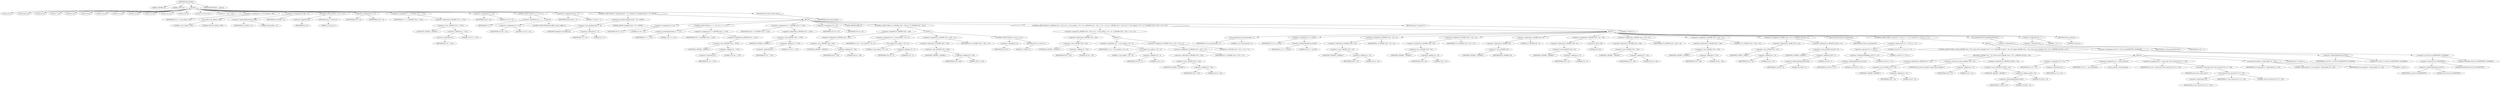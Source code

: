 digraph tftp_connect {  
"1000115" [label = "(METHOD,tftp_connect)" ]
"1000116" [label = "(PARAM,_DWORD *a1)" ]
"1000117" [label = "(PARAM,_BYTE *a2)" ]
"1000118" [label = "(BLOCK,,)" ]
"1000119" [label = "(LOCAL,v4: int)" ]
"1000120" [label = "(LOCAL,result: int)" ]
"1000121" [label = "(LOCAL,v6: int)" ]
"1000122" [label = "(LOCAL,v7: int)" ]
"1000123" [label = "(LOCAL,v8: int)" ]
"1000124" [label = "(LOCAL,v9: int)" ]
"1000125" [label = "(LOCAL,v10: int)" ]
"1000126" [label = "(LOCAL,v11: int)" ]
"1000127" [label = "(LOCAL,v12: int)" ]
"1000128" [label = "(LOCAL,v13: int)" ]
"1000129" [label = "(LOCAL,v14: int *)" ]
"1000130" [label = "(LOCAL,v15: int)" ]
"1000131" [label = "(LOCAL,v16: const char *)" ]
"1000132" [label = "(LOCAL,v17: char [ 128 ])" ]
"1000133" [label = "(<operator>.assignment,v4 = Curl_ccalloc(1, 336))" ]
"1000134" [label = "(IDENTIFIER,v4,v4 = Curl_ccalloc(1, 336))" ]
"1000135" [label = "(Curl_ccalloc,Curl_ccalloc(1, 336))" ]
"1000136" [label = "(LITERAL,1,Curl_ccalloc(1, 336))" ]
"1000137" [label = "(LITERAL,336,Curl_ccalloc(1, 336))" ]
"1000138" [label = "(<operator>.assignment,a1[188] = v4)" ]
"1000139" [label = "(<operator>.indirectIndexAccess,a1[188])" ]
"1000140" [label = "(IDENTIFIER,a1,a1[188] = v4)" ]
"1000141" [label = "(LITERAL,188,a1[188] = v4)" ]
"1000142" [label = "(IDENTIFIER,v4,a1[188] = v4)" ]
"1000143" [label = "(CONTROL_STRUCTURE,if ( !v4 ),if ( !v4 ))" ]
"1000144" [label = "(<operator>.logicalNot,!v4)" ]
"1000145" [label = "(IDENTIFIER,v4,!v4)" ]
"1000146" [label = "(RETURN,return 27;,return 27;)" ]
"1000147" [label = "(LITERAL,27,return 27;)" ]
"1000148" [label = "(<operator>.assignment,v6 = v4)" ]
"1000149" [label = "(IDENTIFIER,v6,v6 = v4)" ]
"1000150" [label = "(IDENTIFIER,v4,v6 = v4)" ]
"1000151" [label = "(<operator>.assignment,v7 = *(_DWORD *)(*a1 + 1576))" ]
"1000152" [label = "(IDENTIFIER,v7,v7 = *(_DWORD *)(*a1 + 1576))" ]
"1000153" [label = "(<operator>.indirection,*(_DWORD *)(*a1 + 1576))" ]
"1000154" [label = "(<operator>.cast,(_DWORD *)(*a1 + 1576))" ]
"1000155" [label = "(UNKNOWN,_DWORD *,_DWORD *)" ]
"1000156" [label = "(<operator>.addition,*a1 + 1576)" ]
"1000157" [label = "(<operator>.indirection,*a1)" ]
"1000158" [label = "(IDENTIFIER,a1,*a1 + 1576)" ]
"1000159" [label = "(LITERAL,1576,*a1 + 1576)" ]
"1000160" [label = "(<operator>.assignment,v8 = 512)" ]
"1000161" [label = "(IDENTIFIER,v8,v8 = 512)" ]
"1000162" [label = "(LITERAL,512,v8 = 512)" ]
"1000163" [label = "(CONTROL_STRUCTURE,if ( !v7 ),if ( !v7 ))" ]
"1000164" [label = "(<operator>.logicalNot,!v7)" ]
"1000165" [label = "(IDENTIFIER,v7,!v7)" ]
"1000166" [label = "(BLOCK,,)" ]
"1000167" [label = "(<operator>.assignment,v10 = 512)" ]
"1000168" [label = "(IDENTIFIER,v10,v10 = 512)" ]
"1000169" [label = "(LITERAL,512,v10 = 512)" ]
"1000170" [label = "(CONTROL_STRUCTURE,goto LABEL_9;,goto LABEL_9;)" ]
"1000171" [label = "(<operator>.assignment,result = 71)" ]
"1000172" [label = "(IDENTIFIER,result,result = 71)" ]
"1000173" [label = "(LITERAL,71,result = 71)" ]
"1000174" [label = "(CONTROL_STRUCTURE,if ( (unsigned int)(v7 - 8) < 0xFFB1 ),if ( (unsigned int)(v7 - 8) < 0xFFB1 ))" ]
"1000175" [label = "(<operator>.lessThan,(unsigned int)(v7 - 8) < 0xFFB1)" ]
"1000176" [label = "(<operator>.cast,(unsigned int)(v7 - 8))" ]
"1000177" [label = "(UNKNOWN,unsigned int,unsigned int)" ]
"1000178" [label = "(<operator>.subtraction,v7 - 8)" ]
"1000179" [label = "(IDENTIFIER,v7,v7 - 8)" ]
"1000180" [label = "(LITERAL,8,v7 - 8)" ]
"1000181" [label = "(LITERAL,0xFFB1,(unsigned int)(v7 - 8) < 0xFFB1)" ]
"1000182" [label = "(BLOCK,,)" ]
"1000183" [label = "(<operator>.assignment,v9 = 512)" ]
"1000184" [label = "(IDENTIFIER,v9,v9 = 512)" ]
"1000185" [label = "(LITERAL,512,v9 = 512)" ]
"1000186" [label = "(CONTROL_STRUCTURE,if ( v7 >= 512 ),if ( v7 >= 512 ))" ]
"1000187" [label = "(<operator>.greaterEqualsThan,v7 >= 512)" ]
"1000188" [label = "(IDENTIFIER,v7,v7 >= 512)" ]
"1000189" [label = "(LITERAL,512,v7 >= 512)" ]
"1000190" [label = "(<operator>.assignment,v9 = *(_DWORD *)(*a1 + 1576))" ]
"1000191" [label = "(IDENTIFIER,v9,v9 = *(_DWORD *)(*a1 + 1576))" ]
"1000192" [label = "(<operator>.indirection,*(_DWORD *)(*a1 + 1576))" ]
"1000193" [label = "(<operator>.cast,(_DWORD *)(*a1 + 1576))" ]
"1000194" [label = "(UNKNOWN,_DWORD *,_DWORD *)" ]
"1000195" [label = "(<operator>.addition,*a1 + 1576)" ]
"1000196" [label = "(<operator>.indirection,*a1)" ]
"1000197" [label = "(IDENTIFIER,a1,*a1 + 1576)" ]
"1000198" [label = "(LITERAL,1576,*a1 + 1576)" ]
"1000199" [label = "(<operator>.assignment,v8 = *(_DWORD *)(*a1 + 1576))" ]
"1000200" [label = "(IDENTIFIER,v8,v8 = *(_DWORD *)(*a1 + 1576))" ]
"1000201" [label = "(<operator>.indirection,*(_DWORD *)(*a1 + 1576))" ]
"1000202" [label = "(<operator>.cast,(_DWORD *)(*a1 + 1576))" ]
"1000203" [label = "(UNKNOWN,_DWORD *,_DWORD *)" ]
"1000204" [label = "(<operator>.addition,*a1 + 1576)" ]
"1000205" [label = "(<operator>.indirection,*a1)" ]
"1000206" [label = "(IDENTIFIER,a1,*a1 + 1576)" ]
"1000207" [label = "(LITERAL,1576,*a1 + 1576)" ]
"1000208" [label = "(<operator>.assignment,v10 = v9)" ]
"1000209" [label = "(IDENTIFIER,v10,v10 = v9)" ]
"1000210" [label = "(IDENTIFIER,v9,v10 = v9)" ]
"1000211" [label = "(JUMP_TARGET,LABEL_9)" ]
"1000212" [label = "(CONTROL_STRUCTURE,if ( !*(_DWORD *)(v6 + 328) ),if ( !*(_DWORD *)(v6 + 328) ))" ]
"1000213" [label = "(<operator>.logicalNot,!*(_DWORD *)(v6 + 328))" ]
"1000214" [label = "(<operator>.indirection,*(_DWORD *)(v6 + 328))" ]
"1000215" [label = "(<operator>.cast,(_DWORD *)(v6 + 328))" ]
"1000216" [label = "(UNKNOWN,_DWORD *,_DWORD *)" ]
"1000217" [label = "(<operator>.addition,v6 + 328)" ]
"1000218" [label = "(IDENTIFIER,v6,v6 + 328)" ]
"1000219" [label = "(LITERAL,328,v6 + 328)" ]
"1000220" [label = "(BLOCK,,)" ]
"1000221" [label = "(<operator>.assignment,v13 = Curl_ccalloc(1, v10 + 4))" ]
"1000222" [label = "(IDENTIFIER,v13,v13 = Curl_ccalloc(1, v10 + 4))" ]
"1000223" [label = "(Curl_ccalloc,Curl_ccalloc(1, v10 + 4))" ]
"1000224" [label = "(LITERAL,1,Curl_ccalloc(1, v10 + 4))" ]
"1000225" [label = "(<operator>.addition,v10 + 4)" ]
"1000226" [label = "(IDENTIFIER,v10,v10 + 4)" ]
"1000227" [label = "(LITERAL,4,v10 + 4)" ]
"1000228" [label = "(<operator>.assignment,*(_DWORD *)(v6 + 328) = v13)" ]
"1000229" [label = "(<operator>.indirection,*(_DWORD *)(v6 + 328))" ]
"1000230" [label = "(<operator>.cast,(_DWORD *)(v6 + 328))" ]
"1000231" [label = "(UNKNOWN,_DWORD *,_DWORD *)" ]
"1000232" [label = "(<operator>.addition,v6 + 328)" ]
"1000233" [label = "(IDENTIFIER,v6,v6 + 328)" ]
"1000234" [label = "(LITERAL,328,v6 + 328)" ]
"1000235" [label = "(IDENTIFIER,v13,*(_DWORD *)(v6 + 328) = v13)" ]
"1000236" [label = "(CONTROL_STRUCTURE,if ( !v13 ),if ( !v13 ))" ]
"1000237" [label = "(<operator>.logicalNot,!v13)" ]
"1000238" [label = "(IDENTIFIER,v13,!v13)" ]
"1000239" [label = "(RETURN,return 27;,return 27;)" ]
"1000240" [label = "(LITERAL,27,return 27;)" ]
"1000241" [label = "(CONTROL_STRUCTURE,if ( *(_DWORD *)(v6 + 332) || (v11 = Curl_ccalloc(1, v10 + 4), (*(_DWORD *)(v6 + 332) = v11) != 0) ),if ( *(_DWORD *)(v6 + 332) || (v11 = Curl_ccalloc(1, v10 + 4), (*(_DWORD *)(v6 + 332) = v11) != 0) ))" ]
"1000242" [label = "(<operator>.logicalOr,*(_DWORD *)(v6 + 332) || (v11 = Curl_ccalloc(1, v10 + 4), (*(_DWORD *)(v6 + 332) = v11) != 0))" ]
"1000243" [label = "(<operator>.indirection,*(_DWORD *)(v6 + 332))" ]
"1000244" [label = "(<operator>.cast,(_DWORD *)(v6 + 332))" ]
"1000245" [label = "(UNKNOWN,_DWORD *,_DWORD *)" ]
"1000246" [label = "(<operator>.addition,v6 + 332)" ]
"1000247" [label = "(IDENTIFIER,v6,v6 + 332)" ]
"1000248" [label = "(LITERAL,332,v6 + 332)" ]
"1000249" [label = "(BLOCK,,)" ]
"1000250" [label = "(<operator>.assignment,v11 = Curl_ccalloc(1, v10 + 4))" ]
"1000251" [label = "(IDENTIFIER,v11,v11 = Curl_ccalloc(1, v10 + 4))" ]
"1000252" [label = "(Curl_ccalloc,Curl_ccalloc(1, v10 + 4))" ]
"1000253" [label = "(LITERAL,1,Curl_ccalloc(1, v10 + 4))" ]
"1000254" [label = "(<operator>.addition,v10 + 4)" ]
"1000255" [label = "(IDENTIFIER,v10,v10 + 4)" ]
"1000256" [label = "(LITERAL,4,v10 + 4)" ]
"1000257" [label = "(<operator>.notEquals,(*(_DWORD *)(v6 + 332) = v11) != 0)" ]
"1000258" [label = "(<operator>.assignment,*(_DWORD *)(v6 + 332) = v11)" ]
"1000259" [label = "(<operator>.indirection,*(_DWORD *)(v6 + 332))" ]
"1000260" [label = "(<operator>.cast,(_DWORD *)(v6 + 332))" ]
"1000261" [label = "(UNKNOWN,_DWORD *,_DWORD *)" ]
"1000262" [label = "(<operator>.addition,v6 + 332)" ]
"1000263" [label = "(IDENTIFIER,v6,v6 + 332)" ]
"1000264" [label = "(LITERAL,332,v6 + 332)" ]
"1000265" [label = "(IDENTIFIER,v11,*(_DWORD *)(v6 + 332) = v11)" ]
"1000266" [label = "(LITERAL,0,(*(_DWORD *)(v6 + 332) = v11) != 0)" ]
"1000267" [label = "(BLOCK,,)" ]
"1000268" [label = "(Curl_conncontrol,Curl_conncontrol(a1, 1))" ]
"1000269" [label = "(IDENTIFIER,a1,Curl_conncontrol(a1, 1))" ]
"1000270" [label = "(LITERAL,1,Curl_conncontrol(a1, 1))" ]
"1000271" [label = "(<operator>.assignment,v12 = a1[105])" ]
"1000272" [label = "(IDENTIFIER,v12,v12 = a1[105])" ]
"1000273" [label = "(<operator>.indirectIndexAccess,a1[105])" ]
"1000274" [label = "(IDENTIFIER,a1,v12 = a1[105])" ]
"1000275" [label = "(LITERAL,105,v12 = a1[105])" ]
"1000276" [label = "(<operator>.assignment,*(_DWORD *)(v6 + 16) = a1)" ]
"1000277" [label = "(<operator>.indirection,*(_DWORD *)(v6 + 16))" ]
"1000278" [label = "(<operator>.cast,(_DWORD *)(v6 + 16))" ]
"1000279" [label = "(UNKNOWN,_DWORD *,_DWORD *)" ]
"1000280" [label = "(<operator>.addition,v6 + 16)" ]
"1000281" [label = "(IDENTIFIER,v6,v6 + 16)" ]
"1000282" [label = "(LITERAL,16,v6 + 16)" ]
"1000283" [label = "(IDENTIFIER,a1,*(_DWORD *)(v6 + 16) = a1)" ]
"1000284" [label = "(<operator>.assignment,*(_DWORD *)(v6 + 20) = v12)" ]
"1000285" [label = "(<operator>.indirection,*(_DWORD *)(v6 + 20))" ]
"1000286" [label = "(<operator>.cast,(_DWORD *)(v6 + 20))" ]
"1000287" [label = "(UNKNOWN,_DWORD *,_DWORD *)" ]
"1000288" [label = "(<operator>.addition,v6 + 20)" ]
"1000289" [label = "(IDENTIFIER,v6,v6 + 20)" ]
"1000290" [label = "(LITERAL,20,v6 + 20)" ]
"1000291" [label = "(IDENTIFIER,v12,*(_DWORD *)(v6 + 20) = v12)" ]
"1000292" [label = "(<operator>.assignment,*(_DWORD *)v6 = 0)" ]
"1000293" [label = "(<operator>.indirection,*(_DWORD *)v6)" ]
"1000294" [label = "(<operator>.cast,(_DWORD *)v6)" ]
"1000295" [label = "(UNKNOWN,_DWORD *,_DWORD *)" ]
"1000296" [label = "(IDENTIFIER,v6,(_DWORD *)v6)" ]
"1000297" [label = "(LITERAL,0,*(_DWORD *)v6 = 0)" ]
"1000298" [label = "(<operator>.assignment,*(_DWORD *)(v6 + 8) = -100)" ]
"1000299" [label = "(<operator>.indirection,*(_DWORD *)(v6 + 8))" ]
"1000300" [label = "(<operator>.cast,(_DWORD *)(v6 + 8))" ]
"1000301" [label = "(UNKNOWN,_DWORD *,_DWORD *)" ]
"1000302" [label = "(<operator>.addition,v6 + 8)" ]
"1000303" [label = "(IDENTIFIER,v6,v6 + 8)" ]
"1000304" [label = "(LITERAL,8,v6 + 8)" ]
"1000305" [label = "(<operator>.minus,-100)" ]
"1000306" [label = "(LITERAL,100,-100)" ]
"1000307" [label = "(<operator>.assignment,*(_DWORD *)(v6 + 324) = v8)" ]
"1000308" [label = "(<operator>.indirection,*(_DWORD *)(v6 + 324))" ]
"1000309" [label = "(<operator>.cast,(_DWORD *)(v6 + 324))" ]
"1000310" [label = "(UNKNOWN,_DWORD *,_DWORD *)" ]
"1000311" [label = "(<operator>.addition,v6 + 324)" ]
"1000312" [label = "(IDENTIFIER,v6,v6 + 324)" ]
"1000313" [label = "(LITERAL,324,v6 + 324)" ]
"1000314" [label = "(IDENTIFIER,v8,*(_DWORD *)(v6 + 324) = v8)" ]
"1000315" [label = "(<operator>.assignment,*(_DWORD *)(v6 + 320) = 512)" ]
"1000316" [label = "(<operator>.indirection,*(_DWORD *)(v6 + 320))" ]
"1000317" [label = "(<operator>.cast,(_DWORD *)(v6 + 320))" ]
"1000318" [label = "(UNKNOWN,_DWORD *,_DWORD *)" ]
"1000319" [label = "(<operator>.addition,v6 + 320)" ]
"1000320" [label = "(IDENTIFIER,v6,v6 + 320)" ]
"1000321" [label = "(LITERAL,320,v6 + 320)" ]
"1000322" [label = "(LITERAL,512,*(_DWORD *)(v6 + 320) = 512)" ]
"1000323" [label = "(<operator>.assignment,*(_WORD *)(v6 + 52) = *(_DWORD *)(a1[20] + 4))" ]
"1000324" [label = "(<operator>.indirection,*(_WORD *)(v6 + 52))" ]
"1000325" [label = "(<operator>.cast,(_WORD *)(v6 + 52))" ]
"1000326" [label = "(UNKNOWN,_WORD *,_WORD *)" ]
"1000327" [label = "(<operator>.addition,v6 + 52)" ]
"1000328" [label = "(IDENTIFIER,v6,v6 + 52)" ]
"1000329" [label = "(LITERAL,52,v6 + 52)" ]
"1000330" [label = "(<operator>.indirection,*(_DWORD *)(a1[20] + 4))" ]
"1000331" [label = "(<operator>.cast,(_DWORD *)(a1[20] + 4))" ]
"1000332" [label = "(UNKNOWN,_DWORD *,_DWORD *)" ]
"1000333" [label = "(<operator>.addition,a1[20] + 4)" ]
"1000334" [label = "(<operator>.indirectIndexAccess,a1[20])" ]
"1000335" [label = "(IDENTIFIER,a1,a1[20] + 4)" ]
"1000336" [label = "(LITERAL,20,a1[20] + 4)" ]
"1000337" [label = "(LITERAL,4,a1[20] + 4)" ]
"1000338" [label = "(tftp_set_timeouts,tftp_set_timeouts(v6))" ]
"1000339" [label = "(IDENTIFIER,v6,tftp_set_timeouts(v6))" ]
"1000340" [label = "(CONTROL_STRUCTURE,if ( ((a1[147] >> 25) & 1) == 0 ),if ( ((a1[147] >> 25) & 1) == 0 ))" ]
"1000341" [label = "(<operator>.equals,((a1[147] >> 25) & 1) == 0)" ]
"1000342" [label = "(<operator>.and,(a1[147] >> 25) & 1)" ]
"1000343" [label = "(<operator>.arithmeticShiftRight,a1[147] >> 25)" ]
"1000344" [label = "(<operator>.indirectIndexAccess,a1[147])" ]
"1000345" [label = "(IDENTIFIER,a1,a1[147] >> 25)" ]
"1000346" [label = "(LITERAL,147,a1[147] >> 25)" ]
"1000347" [label = "(LITERAL,25,a1[147] >> 25)" ]
"1000348" [label = "(LITERAL,1,(a1[147] >> 25) & 1)" ]
"1000349" [label = "(LITERAL,0,((a1[147] >> 25) & 1) == 0)" ]
"1000350" [label = "(BLOCK,,)" ]
"1000351" [label = "(CONTROL_STRUCTURE,if ( bind(*(_DWORD *)(v6 + 20), (const struct sockaddr *)(v6 + 52), *(_DWORD *)(a1[20] + 16)) ),if ( bind(*(_DWORD *)(v6 + 20), (const struct sockaddr *)(v6 + 52), *(_DWORD *)(a1[20] + 16)) ))" ]
"1000352" [label = "(bind,bind(*(_DWORD *)(v6 + 20), (const struct sockaddr *)(v6 + 52), *(_DWORD *)(a1[20] + 16)))" ]
"1000353" [label = "(<operator>.indirection,*(_DWORD *)(v6 + 20))" ]
"1000354" [label = "(<operator>.cast,(_DWORD *)(v6 + 20))" ]
"1000355" [label = "(UNKNOWN,_DWORD *,_DWORD *)" ]
"1000356" [label = "(<operator>.addition,v6 + 20)" ]
"1000357" [label = "(IDENTIFIER,v6,v6 + 20)" ]
"1000358" [label = "(LITERAL,20,v6 + 20)" ]
"1000359" [label = "(<operator>.cast,(const struct sockaddr *)(v6 + 52))" ]
"1000360" [label = "(UNKNOWN,const struct sockaddr *,const struct sockaddr *)" ]
"1000361" [label = "(<operator>.addition,v6 + 52)" ]
"1000362" [label = "(IDENTIFIER,v6,v6 + 52)" ]
"1000363" [label = "(LITERAL,52,v6 + 52)" ]
"1000364" [label = "(<operator>.indirection,*(_DWORD *)(a1[20] + 16))" ]
"1000365" [label = "(<operator>.cast,(_DWORD *)(a1[20] + 16))" ]
"1000366" [label = "(UNKNOWN,_DWORD *,_DWORD *)" ]
"1000367" [label = "(<operator>.addition,a1[20] + 16)" ]
"1000368" [label = "(<operator>.indirectIndexAccess,a1[20])" ]
"1000369" [label = "(IDENTIFIER,a1,a1[20] + 16)" ]
"1000370" [label = "(LITERAL,20,a1[20] + 16)" ]
"1000371" [label = "(LITERAL,16,a1[20] + 16)" ]
"1000372" [label = "(BLOCK,,)" ]
"1000373" [label = "(<operator>.assignment,v15 = *a1)" ]
"1000374" [label = "(IDENTIFIER,v15,v15 = *a1)" ]
"1000375" [label = "(<operator>.indirection,*a1)" ]
"1000376" [label = "(IDENTIFIER,a1,v15 = *a1)" ]
"1000377" [label = "(<operator>.assignment,v14 = _errno_location())" ]
"1000378" [label = "(IDENTIFIER,v14,v14 = _errno_location())" ]
"1000379" [label = "(_errno_location,_errno_location())" ]
"1000380" [label = "(<operator>.assignment,v16 = (const char *)Curl_strerror(*v14, v17, 128))" ]
"1000381" [label = "(IDENTIFIER,v16,v16 = (const char *)Curl_strerror(*v14, v17, 128))" ]
"1000382" [label = "(<operator>.cast,(const char *)Curl_strerror(*v14, v17, 128))" ]
"1000383" [label = "(UNKNOWN,const char *,const char *)" ]
"1000384" [label = "(Curl_strerror,Curl_strerror(*v14, v17, 128))" ]
"1000385" [label = "(<operator>.indirection,*v14)" ]
"1000386" [label = "(IDENTIFIER,v14,Curl_strerror(*v14, v17, 128))" ]
"1000387" [label = "(IDENTIFIER,v17,Curl_strerror(*v14, v17, 128))" ]
"1000388" [label = "(LITERAL,128,Curl_strerror(*v14, v17, 128))" ]
"1000389" [label = "(Curl_failf,Curl_failf(v15, \"bind() failed; %s\", v16))" ]
"1000390" [label = "(IDENTIFIER,v15,Curl_failf(v15, \"bind() failed; %s\", v16))" ]
"1000391" [label = "(LITERAL,\"bind() failed; %s\",Curl_failf(v15, \"bind() failed; %s\", v16))" ]
"1000392" [label = "(IDENTIFIER,v16,Curl_failf(v15, \"bind() failed; %s\", v16))" ]
"1000393" [label = "(RETURN,return 7;,return 7;)" ]
"1000394" [label = "(LITERAL,7,return 7;)" ]
"1000395" [label = "(<operator>.assignment,a1[147] = a1[147] & 0xFDFFFFFF | 0x2000000)" ]
"1000396" [label = "(<operator>.indirectIndexAccess,a1[147])" ]
"1000397" [label = "(IDENTIFIER,a1,a1[147] = a1[147] & 0xFDFFFFFF | 0x2000000)" ]
"1000398" [label = "(LITERAL,147,a1[147] = a1[147] & 0xFDFFFFFF | 0x2000000)" ]
"1000399" [label = "(<operator>.or,a1[147] & 0xFDFFFFFF | 0x2000000)" ]
"1000400" [label = "(<operator>.and,a1[147] & 0xFDFFFFFF)" ]
"1000401" [label = "(<operator>.indirectIndexAccess,a1[147])" ]
"1000402" [label = "(IDENTIFIER,a1,a1[147] & 0xFDFFFFFF)" ]
"1000403" [label = "(LITERAL,147,a1[147] & 0xFDFFFFFF)" ]
"1000404" [label = "(LITERAL,0xFDFFFFFF,a1[147] & 0xFDFFFFFF)" ]
"1000405" [label = "(LITERAL,0x2000000,a1[147] & 0xFDFFFFFF | 0x2000000)" ]
"1000406" [label = "(Curl_pgrsStartNow,Curl_pgrsStartNow(*a1))" ]
"1000407" [label = "(<operator>.indirection,*a1)" ]
"1000408" [label = "(IDENTIFIER,a1,Curl_pgrsStartNow(*a1))" ]
"1000409" [label = "(<operator>.assignment,*a2 = 1)" ]
"1000410" [label = "(<operator>.indirection,*a2)" ]
"1000411" [label = "(IDENTIFIER,a2,*a2 = 1)" ]
"1000412" [label = "(LITERAL,1,*a2 = 1)" ]
"1000413" [label = "(RETURN,return 0;,return 0;)" ]
"1000414" [label = "(LITERAL,0,return 0;)" ]
"1000415" [label = "(RETURN,return 27;,return 27;)" ]
"1000416" [label = "(LITERAL,27,return 27;)" ]
"1000417" [label = "(RETURN,return result;,return result;)" ]
"1000418" [label = "(IDENTIFIER,result,return result;)" ]
"1000419" [label = "(METHOD_RETURN,int __fastcall)" ]
  "1000115" -> "1000116" 
  "1000115" -> "1000117" 
  "1000115" -> "1000118" 
  "1000115" -> "1000419" 
  "1000118" -> "1000119" 
  "1000118" -> "1000120" 
  "1000118" -> "1000121" 
  "1000118" -> "1000122" 
  "1000118" -> "1000123" 
  "1000118" -> "1000124" 
  "1000118" -> "1000125" 
  "1000118" -> "1000126" 
  "1000118" -> "1000127" 
  "1000118" -> "1000128" 
  "1000118" -> "1000129" 
  "1000118" -> "1000130" 
  "1000118" -> "1000131" 
  "1000118" -> "1000132" 
  "1000118" -> "1000133" 
  "1000118" -> "1000138" 
  "1000118" -> "1000143" 
  "1000118" -> "1000148" 
  "1000118" -> "1000151" 
  "1000118" -> "1000160" 
  "1000118" -> "1000163" 
  "1000118" -> "1000171" 
  "1000118" -> "1000174" 
  "1000118" -> "1000417" 
  "1000133" -> "1000134" 
  "1000133" -> "1000135" 
  "1000135" -> "1000136" 
  "1000135" -> "1000137" 
  "1000138" -> "1000139" 
  "1000138" -> "1000142" 
  "1000139" -> "1000140" 
  "1000139" -> "1000141" 
  "1000143" -> "1000144" 
  "1000143" -> "1000146" 
  "1000144" -> "1000145" 
  "1000146" -> "1000147" 
  "1000148" -> "1000149" 
  "1000148" -> "1000150" 
  "1000151" -> "1000152" 
  "1000151" -> "1000153" 
  "1000153" -> "1000154" 
  "1000154" -> "1000155" 
  "1000154" -> "1000156" 
  "1000156" -> "1000157" 
  "1000156" -> "1000159" 
  "1000157" -> "1000158" 
  "1000160" -> "1000161" 
  "1000160" -> "1000162" 
  "1000163" -> "1000164" 
  "1000163" -> "1000166" 
  "1000164" -> "1000165" 
  "1000166" -> "1000167" 
  "1000166" -> "1000170" 
  "1000167" -> "1000168" 
  "1000167" -> "1000169" 
  "1000171" -> "1000172" 
  "1000171" -> "1000173" 
  "1000174" -> "1000175" 
  "1000174" -> "1000182" 
  "1000175" -> "1000176" 
  "1000175" -> "1000181" 
  "1000176" -> "1000177" 
  "1000176" -> "1000178" 
  "1000178" -> "1000179" 
  "1000178" -> "1000180" 
  "1000182" -> "1000183" 
  "1000182" -> "1000186" 
  "1000182" -> "1000199" 
  "1000182" -> "1000208" 
  "1000182" -> "1000211" 
  "1000182" -> "1000212" 
  "1000182" -> "1000241" 
  "1000182" -> "1000415" 
  "1000183" -> "1000184" 
  "1000183" -> "1000185" 
  "1000186" -> "1000187" 
  "1000186" -> "1000190" 
  "1000187" -> "1000188" 
  "1000187" -> "1000189" 
  "1000190" -> "1000191" 
  "1000190" -> "1000192" 
  "1000192" -> "1000193" 
  "1000193" -> "1000194" 
  "1000193" -> "1000195" 
  "1000195" -> "1000196" 
  "1000195" -> "1000198" 
  "1000196" -> "1000197" 
  "1000199" -> "1000200" 
  "1000199" -> "1000201" 
  "1000201" -> "1000202" 
  "1000202" -> "1000203" 
  "1000202" -> "1000204" 
  "1000204" -> "1000205" 
  "1000204" -> "1000207" 
  "1000205" -> "1000206" 
  "1000208" -> "1000209" 
  "1000208" -> "1000210" 
  "1000212" -> "1000213" 
  "1000212" -> "1000220" 
  "1000213" -> "1000214" 
  "1000214" -> "1000215" 
  "1000215" -> "1000216" 
  "1000215" -> "1000217" 
  "1000217" -> "1000218" 
  "1000217" -> "1000219" 
  "1000220" -> "1000221" 
  "1000220" -> "1000228" 
  "1000220" -> "1000236" 
  "1000221" -> "1000222" 
  "1000221" -> "1000223" 
  "1000223" -> "1000224" 
  "1000223" -> "1000225" 
  "1000225" -> "1000226" 
  "1000225" -> "1000227" 
  "1000228" -> "1000229" 
  "1000228" -> "1000235" 
  "1000229" -> "1000230" 
  "1000230" -> "1000231" 
  "1000230" -> "1000232" 
  "1000232" -> "1000233" 
  "1000232" -> "1000234" 
  "1000236" -> "1000237" 
  "1000236" -> "1000239" 
  "1000237" -> "1000238" 
  "1000239" -> "1000240" 
  "1000241" -> "1000242" 
  "1000241" -> "1000267" 
  "1000242" -> "1000243" 
  "1000242" -> "1000249" 
  "1000243" -> "1000244" 
  "1000244" -> "1000245" 
  "1000244" -> "1000246" 
  "1000246" -> "1000247" 
  "1000246" -> "1000248" 
  "1000249" -> "1000250" 
  "1000249" -> "1000257" 
  "1000250" -> "1000251" 
  "1000250" -> "1000252" 
  "1000252" -> "1000253" 
  "1000252" -> "1000254" 
  "1000254" -> "1000255" 
  "1000254" -> "1000256" 
  "1000257" -> "1000258" 
  "1000257" -> "1000266" 
  "1000258" -> "1000259" 
  "1000258" -> "1000265" 
  "1000259" -> "1000260" 
  "1000260" -> "1000261" 
  "1000260" -> "1000262" 
  "1000262" -> "1000263" 
  "1000262" -> "1000264" 
  "1000267" -> "1000268" 
  "1000267" -> "1000271" 
  "1000267" -> "1000276" 
  "1000267" -> "1000284" 
  "1000267" -> "1000292" 
  "1000267" -> "1000298" 
  "1000267" -> "1000307" 
  "1000267" -> "1000315" 
  "1000267" -> "1000323" 
  "1000267" -> "1000338" 
  "1000267" -> "1000340" 
  "1000267" -> "1000406" 
  "1000267" -> "1000409" 
  "1000267" -> "1000413" 
  "1000268" -> "1000269" 
  "1000268" -> "1000270" 
  "1000271" -> "1000272" 
  "1000271" -> "1000273" 
  "1000273" -> "1000274" 
  "1000273" -> "1000275" 
  "1000276" -> "1000277" 
  "1000276" -> "1000283" 
  "1000277" -> "1000278" 
  "1000278" -> "1000279" 
  "1000278" -> "1000280" 
  "1000280" -> "1000281" 
  "1000280" -> "1000282" 
  "1000284" -> "1000285" 
  "1000284" -> "1000291" 
  "1000285" -> "1000286" 
  "1000286" -> "1000287" 
  "1000286" -> "1000288" 
  "1000288" -> "1000289" 
  "1000288" -> "1000290" 
  "1000292" -> "1000293" 
  "1000292" -> "1000297" 
  "1000293" -> "1000294" 
  "1000294" -> "1000295" 
  "1000294" -> "1000296" 
  "1000298" -> "1000299" 
  "1000298" -> "1000305" 
  "1000299" -> "1000300" 
  "1000300" -> "1000301" 
  "1000300" -> "1000302" 
  "1000302" -> "1000303" 
  "1000302" -> "1000304" 
  "1000305" -> "1000306" 
  "1000307" -> "1000308" 
  "1000307" -> "1000314" 
  "1000308" -> "1000309" 
  "1000309" -> "1000310" 
  "1000309" -> "1000311" 
  "1000311" -> "1000312" 
  "1000311" -> "1000313" 
  "1000315" -> "1000316" 
  "1000315" -> "1000322" 
  "1000316" -> "1000317" 
  "1000317" -> "1000318" 
  "1000317" -> "1000319" 
  "1000319" -> "1000320" 
  "1000319" -> "1000321" 
  "1000323" -> "1000324" 
  "1000323" -> "1000330" 
  "1000324" -> "1000325" 
  "1000325" -> "1000326" 
  "1000325" -> "1000327" 
  "1000327" -> "1000328" 
  "1000327" -> "1000329" 
  "1000330" -> "1000331" 
  "1000331" -> "1000332" 
  "1000331" -> "1000333" 
  "1000333" -> "1000334" 
  "1000333" -> "1000337" 
  "1000334" -> "1000335" 
  "1000334" -> "1000336" 
  "1000338" -> "1000339" 
  "1000340" -> "1000341" 
  "1000340" -> "1000350" 
  "1000341" -> "1000342" 
  "1000341" -> "1000349" 
  "1000342" -> "1000343" 
  "1000342" -> "1000348" 
  "1000343" -> "1000344" 
  "1000343" -> "1000347" 
  "1000344" -> "1000345" 
  "1000344" -> "1000346" 
  "1000350" -> "1000351" 
  "1000350" -> "1000395" 
  "1000351" -> "1000352" 
  "1000351" -> "1000372" 
  "1000352" -> "1000353" 
  "1000352" -> "1000359" 
  "1000352" -> "1000364" 
  "1000353" -> "1000354" 
  "1000354" -> "1000355" 
  "1000354" -> "1000356" 
  "1000356" -> "1000357" 
  "1000356" -> "1000358" 
  "1000359" -> "1000360" 
  "1000359" -> "1000361" 
  "1000361" -> "1000362" 
  "1000361" -> "1000363" 
  "1000364" -> "1000365" 
  "1000365" -> "1000366" 
  "1000365" -> "1000367" 
  "1000367" -> "1000368" 
  "1000367" -> "1000371" 
  "1000368" -> "1000369" 
  "1000368" -> "1000370" 
  "1000372" -> "1000373" 
  "1000372" -> "1000377" 
  "1000372" -> "1000380" 
  "1000372" -> "1000389" 
  "1000372" -> "1000393" 
  "1000373" -> "1000374" 
  "1000373" -> "1000375" 
  "1000375" -> "1000376" 
  "1000377" -> "1000378" 
  "1000377" -> "1000379" 
  "1000380" -> "1000381" 
  "1000380" -> "1000382" 
  "1000382" -> "1000383" 
  "1000382" -> "1000384" 
  "1000384" -> "1000385" 
  "1000384" -> "1000387" 
  "1000384" -> "1000388" 
  "1000385" -> "1000386" 
  "1000389" -> "1000390" 
  "1000389" -> "1000391" 
  "1000389" -> "1000392" 
  "1000393" -> "1000394" 
  "1000395" -> "1000396" 
  "1000395" -> "1000399" 
  "1000396" -> "1000397" 
  "1000396" -> "1000398" 
  "1000399" -> "1000400" 
  "1000399" -> "1000405" 
  "1000400" -> "1000401" 
  "1000400" -> "1000404" 
  "1000401" -> "1000402" 
  "1000401" -> "1000403" 
  "1000406" -> "1000407" 
  "1000407" -> "1000408" 
  "1000409" -> "1000410" 
  "1000409" -> "1000412" 
  "1000410" -> "1000411" 
  "1000413" -> "1000414" 
  "1000415" -> "1000416" 
  "1000417" -> "1000418" 
}
